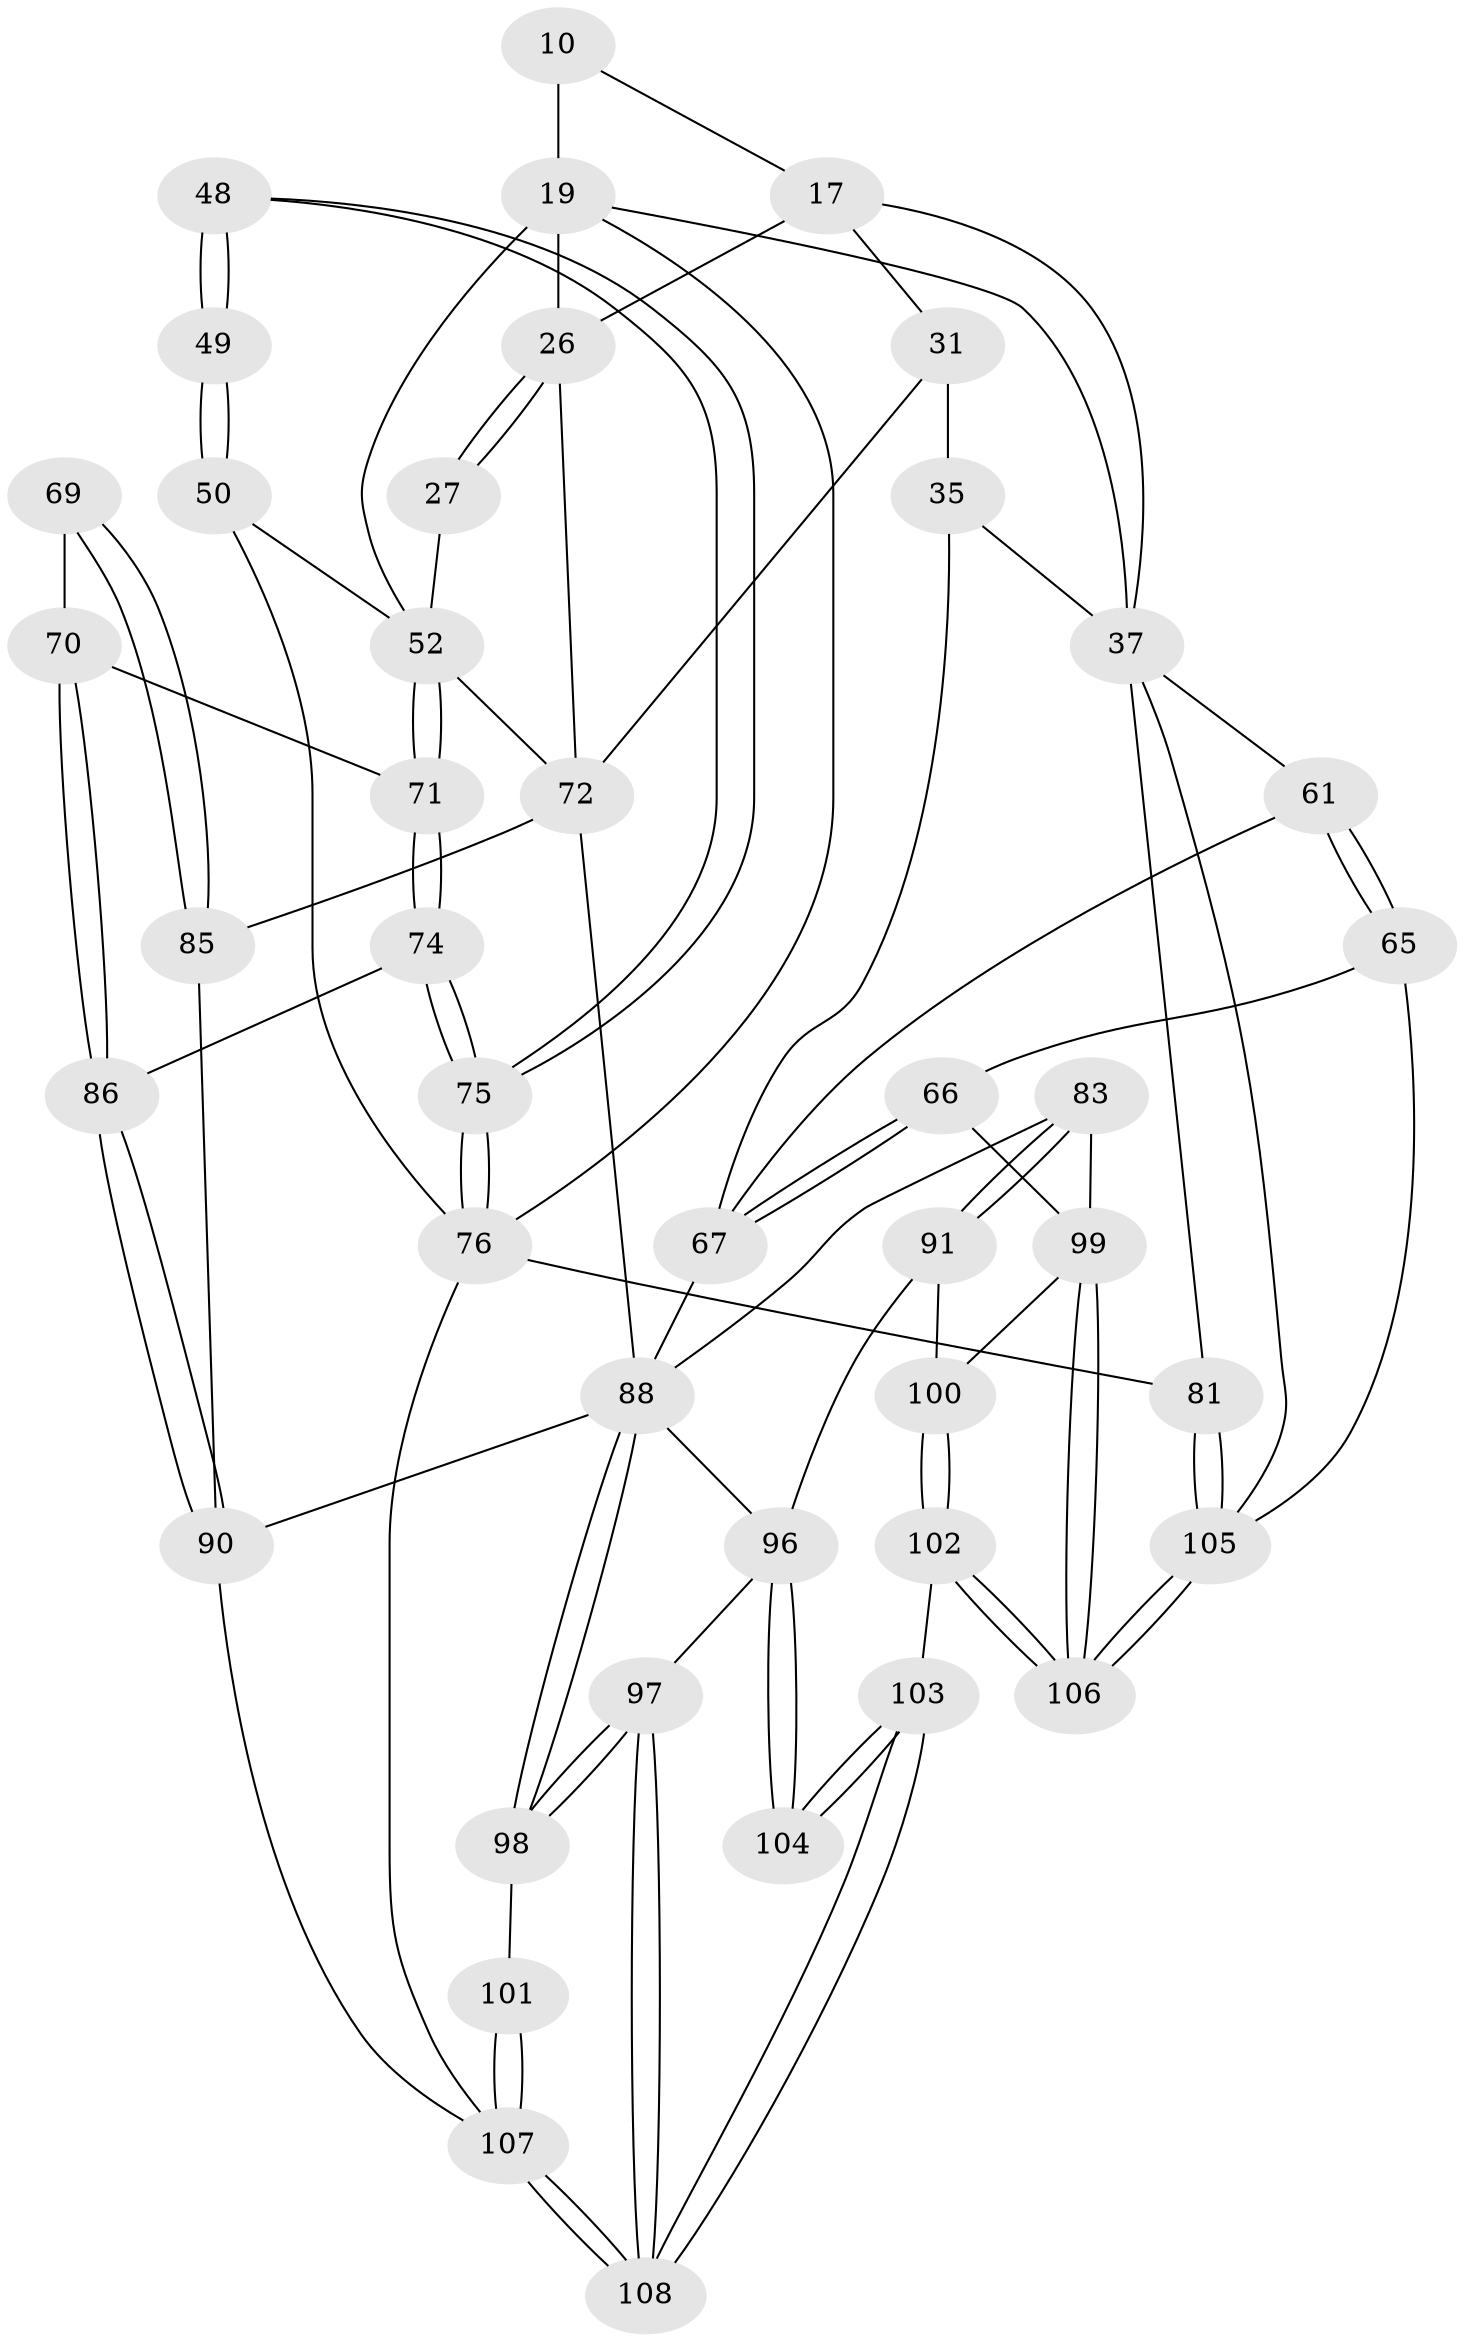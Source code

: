 // original degree distribution, {3: 0.027777777777777776, 4: 0.19444444444444445, 6: 0.19444444444444445, 5: 0.5833333333333334}
// Generated by graph-tools (version 1.1) at 2025/06/03/04/25 22:06:51]
// undirected, 43 vertices, 99 edges
graph export_dot {
graph [start="1"]
  node [color=gray90,style=filled];
  10 [pos="+0.6671619199809282+0.004704664886454561"];
  17 [pos="+0.6485114242189733+0.16407735064429457",super="+14"];
  19 [pos="+0.1612421963267574+0.03430495775871007",super="+7+9+11"];
  26 [pos="+0.45971163726668945+0.276837359404234",super="+18+15+16+20"];
  27 [pos="+0.40910629446094643+0.22459897708224819"];
  31 [pos="+0.7159243186144361+0.32575866734675385",super="+25"];
  35 [pos="+0.7217440203959102+0.3307102268169187",super="+34+24"];
  37 [pos="+1+0.40140680144421753",super="+36+22"];
  48 [pos="+0+0.47495331233097354"];
  49 [pos="+0+0.484390537905252",super="+46+44"];
  50 [pos="+0.08549384174812943+0.5211501827603322",super="+43"];
  52 [pos="+0.09051486176737276+0.5251362506671856",super="+51"];
  61 [pos="+0.8357505621286048+0.5344743957763926",super="+59"];
  65 [pos="+0.9619496121073137+0.7093148666990292"];
  66 [pos="+0.8671748915712829+0.7495135253711545"];
  67 [pos="+0.718087814490479+0.6491861531140494",super="+62+56"];
  69 [pos="+0.19335682928770775+0.7177790369218602"];
  70 [pos="+0.17465851252913517+0.7131905666479267"];
  71 [pos="+0.10322613282788215+0.6187942853824218"];
  72 [pos="+0.4221095196461401+0.6670426913258756",super="+60+54+58"];
  74 [pos="+0.020353691722957222+0.7382632690312179"];
  75 [pos="+0+0.6686678024538909"];
  76 [pos="+0+1",super="+5"];
  81 [pos="+1+1",super="+4"];
  83 [pos="+0.6083265997819414+0.808089221487677",super="+82"];
  85 [pos="+0.22198596637962045+0.7500824437883928",super="+73+68"];
  86 [pos="+0.040117298168544625+0.7504633033730533"];
  88 [pos="+0.2556614712591542+0.8523257852259258",super="+87+80+79+78+57+77"];
  90 [pos="+0.07290029779710046+0.8285908574922523",super="+89"];
  91 [pos="+0.6044647947342737+0.8137438815465642"];
  96 [pos="+0.3163991606859785+0.9144968905697015",super="+93+92"];
  97 [pos="+0.27440282432340923+0.9044226472150866"];
  98 [pos="+0.25568166431237105+0.8539189114700129"];
  99 [pos="+0.8131178474493516+0.8728479568275289",super="+84"];
  100 [pos="+0.6141562076734476+0.8562129107311699"];
  101 [pos="+0.12594245900291323+0.8941182976751473"];
  102 [pos="+0.6787904185422481+1"];
  103 [pos="+0.5732560901009645+1"];
  104 [pos="+0.46487056782497094+0.9810240089831641"];
  105 [pos="+0.7579451413969711+1",super="+64+63"];
  106 [pos="+0.7497486421746473+1"];
  107 [pos="+0.021094803174237554+1",super="+95+94"];
  108 [pos="+0.0838200877957099+1"];
  10 -- 19 [weight=2];
  10 -- 17;
  17 -- 26;
  17 -- 31;
  17 -- 37;
  19 -- 76;
  19 -- 26 [weight=3];
  19 -- 37;
  19 -- 52;
  26 -- 27 [weight=2];
  26 -- 27;
  26 -- 72;
  27 -- 52;
  31 -- 35 [weight=2];
  31 -- 72;
  35 -- 37 [weight=3];
  35 -- 67;
  37 -- 61;
  37 -- 105;
  37 -- 81 [weight=2];
  48 -- 49 [weight=2];
  48 -- 49;
  48 -- 75;
  48 -- 75;
  49 -- 50 [weight=3];
  49 -- 50;
  50 -- 52 [weight=3];
  50 -- 76;
  52 -- 71;
  52 -- 71;
  52 -- 72 [weight=2];
  61 -- 65;
  61 -- 65;
  61 -- 67 [weight=2];
  65 -- 66;
  65 -- 105;
  66 -- 67;
  66 -- 67;
  66 -- 99;
  67 -- 88 [weight=2];
  69 -- 70;
  69 -- 85 [weight=2];
  69 -- 85;
  70 -- 71;
  70 -- 86;
  70 -- 86;
  71 -- 74;
  71 -- 74;
  72 -- 85 [weight=2];
  72 -- 88 [weight=2];
  74 -- 75;
  74 -- 75;
  74 -- 86;
  75 -- 76;
  75 -- 76;
  76 -- 81 [weight=2];
  76 -- 107;
  81 -- 105 [weight=2];
  81 -- 105;
  83 -- 91;
  83 -- 91;
  83 -- 88 [weight=2];
  83 -- 99;
  85 -- 90;
  86 -- 90;
  86 -- 90;
  88 -- 98;
  88 -- 98;
  88 -- 96;
  88 -- 90;
  90 -- 107;
  91 -- 100;
  91 -- 96;
  96 -- 97;
  96 -- 104 [weight=2];
  96 -- 104;
  97 -- 98;
  97 -- 98;
  97 -- 108;
  97 -- 108;
  98 -- 101;
  99 -- 100;
  99 -- 106;
  99 -- 106;
  100 -- 102;
  100 -- 102;
  101 -- 107 [weight=2];
  101 -- 107;
  102 -- 103;
  102 -- 106;
  102 -- 106;
  103 -- 104;
  103 -- 104;
  103 -- 108;
  103 -- 108;
  105 -- 106;
  105 -- 106;
  107 -- 108;
  107 -- 108;
}
